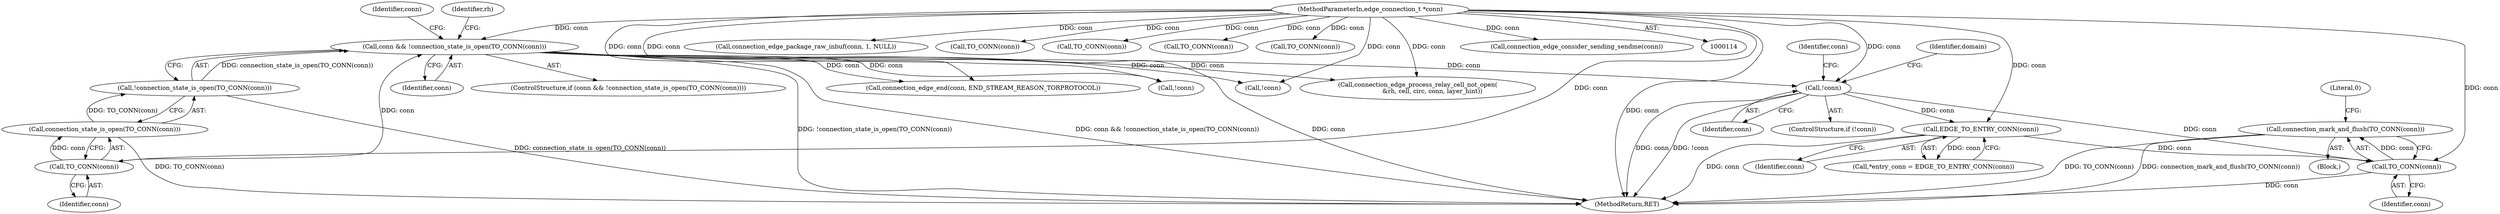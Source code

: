 digraph "0_tor_56a7c5bc15e0447203a491c1ee37de9939ad1dcd@API" {
"1000529" [label="(Call,connection_mark_and_flush(TO_CONN(conn)))"];
"1000530" [label="(Call,TO_CONN(conn))"];
"1000488" [label="(Call,EDGE_TO_ENTRY_CONN(conn))"];
"1000466" [label="(Call,!conn)"];
"1000205" [label="(Call,conn && !connection_state_is_open(TO_CONN(conn)))"];
"1000209" [label="(Call,TO_CONN(conn))"];
"1000117" [label="(MethodParameterIn,edge_connection_t *conn)"];
"1000207" [label="(Call,!connection_state_is_open(TO_CONN(conn)))"];
"1000208" [label="(Call,connection_state_is_open(TO_CONN(conn)))"];
"1000952" [label="(Call,connection_edge_package_raw_inbuf(conn, 1, NULL))"];
"1000530" [label="(Call,TO_CONN(conn))"];
"1000531" [label="(Identifier,conn)"];
"1000217" [label="(Identifier,conn)"];
"1000117" [label="(MethodParameterIn,edge_connection_t *conn)"];
"1001058" [label="(MethodReturn,RET)"];
"1000467" [label="(Identifier,conn)"];
"1000488" [label="(Call,EDGE_TO_ENTRY_CONN(conn))"];
"1000465" [label="(ControlStructure,if (!conn))"];
"1000470" [label="(Identifier,domain)"];
"1000439" [label="(Call,TO_CONN(conn))"];
"1000204" [label="(ControlStructure,if (conn && !connection_state_is_open(TO_CONN(conn))))"];
"1000209" [label="(Call,TO_CONN(conn))"];
"1000528" [label="(Block,)"];
"1000533" [label="(Literal,0)"];
"1000486" [label="(Call,*entry_conn = EDGE_TO_ENTRY_CONN(conn))"];
"1000207" [label="(Call,!connection_state_is_open(TO_CONN(conn)))"];
"1000959" [label="(Call,TO_CONN(conn))"];
"1000489" [label="(Identifier,conn)"];
"1000208" [label="(Call,connection_state_is_open(TO_CONN(conn)))"];
"1000377" [label="(Call,TO_CONN(conn))"];
"1000205" [label="(Call,conn && !connection_state_is_open(TO_CONN(conn)))"];
"1000373" [label="(Call,connection_edge_end(conn, END_STREAM_REASON_TORPROTOCOL))"];
"1000480" [label="(Identifier,conn)"];
"1000919" [label="(Call,!conn)"];
"1000948" [label="(Call,TO_CONN(conn))"];
"1000397" [label="(Call,!conn)"];
"1000249" [label="(Call,connection_edge_process_relay_cell_not_open(\n               &rh, cell, circ, conn, layer_hint))"];
"1000210" [label="(Identifier,conn)"];
"1000529" [label="(Call,connection_mark_and_flush(TO_CONN(conn)))"];
"1000445" [label="(Call,connection_edge_consider_sending_sendme(conn))"];
"1000466" [label="(Call,!conn)"];
"1000206" [label="(Identifier,conn)"];
"1000258" [label="(Identifier,rh)"];
"1000529" -> "1000528"  [label="AST: "];
"1000529" -> "1000530"  [label="CFG: "];
"1000530" -> "1000529"  [label="AST: "];
"1000533" -> "1000529"  [label="CFG: "];
"1000529" -> "1001058"  [label="DDG: TO_CONN(conn)"];
"1000529" -> "1001058"  [label="DDG: connection_mark_and_flush(TO_CONN(conn))"];
"1000530" -> "1000529"  [label="DDG: conn"];
"1000530" -> "1000531"  [label="CFG: "];
"1000531" -> "1000530"  [label="AST: "];
"1000530" -> "1001058"  [label="DDG: conn"];
"1000488" -> "1000530"  [label="DDG: conn"];
"1000466" -> "1000530"  [label="DDG: conn"];
"1000117" -> "1000530"  [label="DDG: conn"];
"1000488" -> "1000486"  [label="AST: "];
"1000488" -> "1000489"  [label="CFG: "];
"1000489" -> "1000488"  [label="AST: "];
"1000486" -> "1000488"  [label="CFG: "];
"1000488" -> "1001058"  [label="DDG: conn"];
"1000488" -> "1000486"  [label="DDG: conn"];
"1000466" -> "1000488"  [label="DDG: conn"];
"1000117" -> "1000488"  [label="DDG: conn"];
"1000466" -> "1000465"  [label="AST: "];
"1000466" -> "1000467"  [label="CFG: "];
"1000467" -> "1000466"  [label="AST: "];
"1000470" -> "1000466"  [label="CFG: "];
"1000480" -> "1000466"  [label="CFG: "];
"1000466" -> "1001058"  [label="DDG: conn"];
"1000466" -> "1001058"  [label="DDG: !conn"];
"1000205" -> "1000466"  [label="DDG: conn"];
"1000117" -> "1000466"  [label="DDG: conn"];
"1000205" -> "1000204"  [label="AST: "];
"1000205" -> "1000206"  [label="CFG: "];
"1000205" -> "1000207"  [label="CFG: "];
"1000206" -> "1000205"  [label="AST: "];
"1000207" -> "1000205"  [label="AST: "];
"1000217" -> "1000205"  [label="CFG: "];
"1000258" -> "1000205"  [label="CFG: "];
"1000205" -> "1001058"  [label="DDG: conn"];
"1000205" -> "1001058"  [label="DDG: !connection_state_is_open(TO_CONN(conn))"];
"1000205" -> "1001058"  [label="DDG: conn && !connection_state_is_open(TO_CONN(conn))"];
"1000209" -> "1000205"  [label="DDG: conn"];
"1000117" -> "1000205"  [label="DDG: conn"];
"1000207" -> "1000205"  [label="DDG: connection_state_is_open(TO_CONN(conn))"];
"1000205" -> "1000249"  [label="DDG: conn"];
"1000205" -> "1000373"  [label="DDG: conn"];
"1000205" -> "1000397"  [label="DDG: conn"];
"1000205" -> "1000919"  [label="DDG: conn"];
"1000209" -> "1000208"  [label="AST: "];
"1000209" -> "1000210"  [label="CFG: "];
"1000210" -> "1000209"  [label="AST: "];
"1000208" -> "1000209"  [label="CFG: "];
"1000209" -> "1000208"  [label="DDG: conn"];
"1000117" -> "1000209"  [label="DDG: conn"];
"1000117" -> "1000114"  [label="AST: "];
"1000117" -> "1001058"  [label="DDG: conn"];
"1000117" -> "1000249"  [label="DDG: conn"];
"1000117" -> "1000373"  [label="DDG: conn"];
"1000117" -> "1000377"  [label="DDG: conn"];
"1000117" -> "1000397"  [label="DDG: conn"];
"1000117" -> "1000439"  [label="DDG: conn"];
"1000117" -> "1000445"  [label="DDG: conn"];
"1000117" -> "1000919"  [label="DDG: conn"];
"1000117" -> "1000948"  [label="DDG: conn"];
"1000117" -> "1000952"  [label="DDG: conn"];
"1000117" -> "1000959"  [label="DDG: conn"];
"1000207" -> "1000208"  [label="CFG: "];
"1000208" -> "1000207"  [label="AST: "];
"1000207" -> "1001058"  [label="DDG: connection_state_is_open(TO_CONN(conn))"];
"1000208" -> "1000207"  [label="DDG: TO_CONN(conn)"];
"1000208" -> "1001058"  [label="DDG: TO_CONN(conn)"];
}
